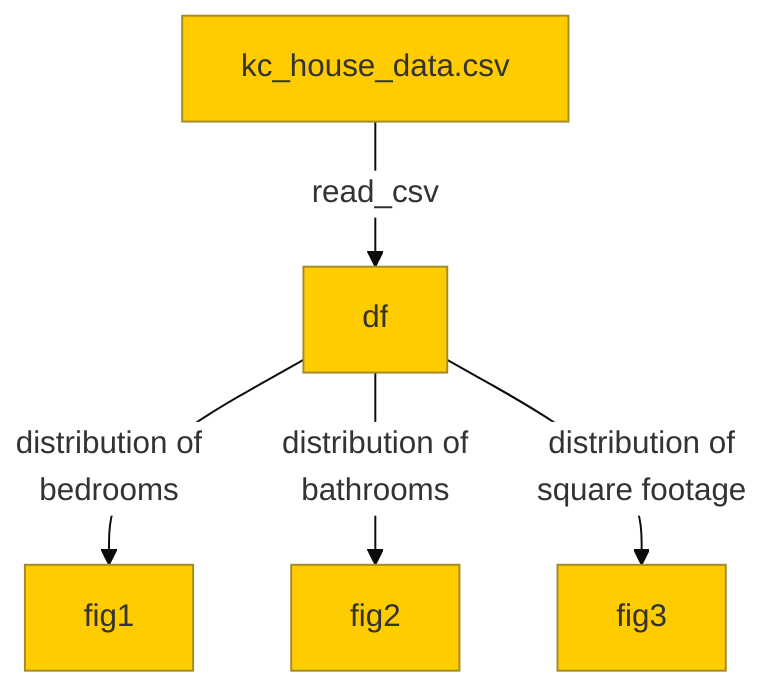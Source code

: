 %%{init: {'theme': 'base', 'themeVariables': { 'primaryColor': '#ffcc00', 'edgeLabelBackground':'#ffffff', 'tertiaryColor': '#ffffe0'}}}%%
flowchart TD
    %% Node for Data Source
    A["kc_house_data.csv"] 
    %% Comment: Represents the source file for house sales data

    %% Node for DataFrame
    B[df]
    %% Comment: DataFrame holding the housing sales data

    %% Nodes for Visualization Figures
    C[fig1] 
    %% Comment: Plotly figure for distribution of bedrooms

    D[fig2]
    %% Comment: Plotly figure for distribution of bathrooms

    E[fig3]
    %% Comment: Plotly figure for distribution of square footage

    %% Data Flow Arrows
    A -->|read_csv| B
    B -->|distribution of<br/>bedrooms| C
    B -->|distribution of<br/>bathrooms| D
    B -->|distribution of<br/>square footage| E